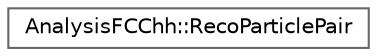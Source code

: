 digraph "Graphical Class Hierarchy"
{
 // LATEX_PDF_SIZE
  bgcolor="transparent";
  edge [fontname=Helvetica,fontsize=10,labelfontname=Helvetica,labelfontsize=10];
  node [fontname=Helvetica,fontsize=10,shape=box,height=0.2,width=0.4];
  rankdir="LR";
  Node0 [id="Node000000",label="AnalysisFCChh::RecoParticlePair",height=0.2,width=0.4,color="grey40", fillcolor="white", style="filled",URL="$structAnalysisFCChh_1_1RecoParticlePair.html",tooltip=" "];
}
